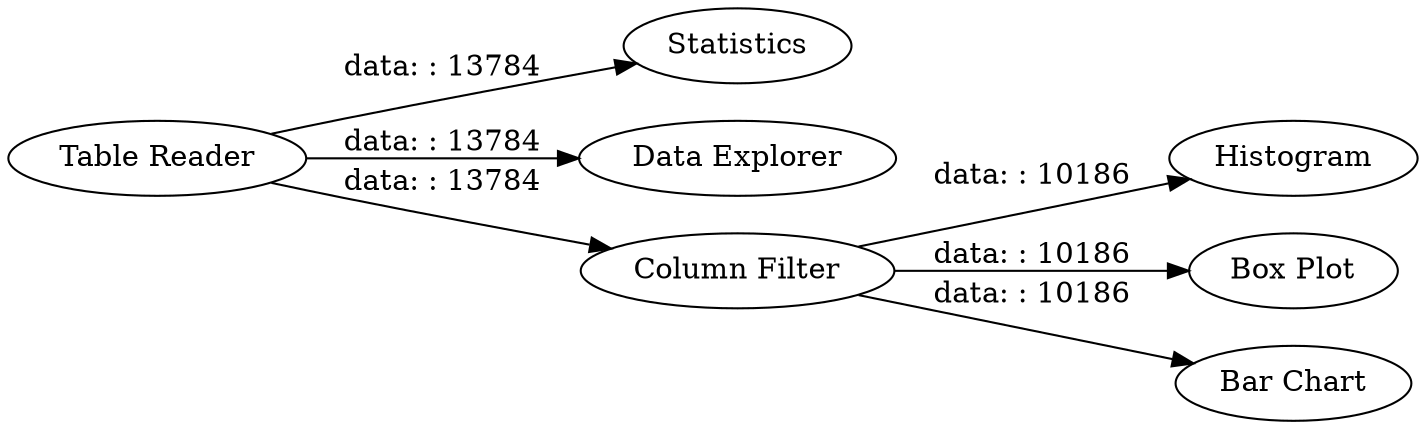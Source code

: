 digraph {
	"-1705080787209795128_56" [label=Histogram]
	"-1705080787209795128_90" [label="Table Reader"]
	"-1705080787209795128_85" [label=Statistics]
	"-1705080787209795128_91" [label="Data Explorer"]
	"-1705080787209795128_22" [label="Box Plot"]
	"-1705080787209795128_77" [label="Column Filter"]
	"-1705080787209795128_55" [label="Bar Chart"]
	"-1705080787209795128_90" -> "-1705080787209795128_77" [label="data: : 13784"]
	"-1705080787209795128_90" -> "-1705080787209795128_85" [label="data: : 13784"]
	"-1705080787209795128_90" -> "-1705080787209795128_91" [label="data: : 13784"]
	"-1705080787209795128_77" -> "-1705080787209795128_55" [label="data: : 10186"]
	"-1705080787209795128_77" -> "-1705080787209795128_22" [label="data: : 10186"]
	"-1705080787209795128_77" -> "-1705080787209795128_56" [label="data: : 10186"]
	rankdir=LR
}
